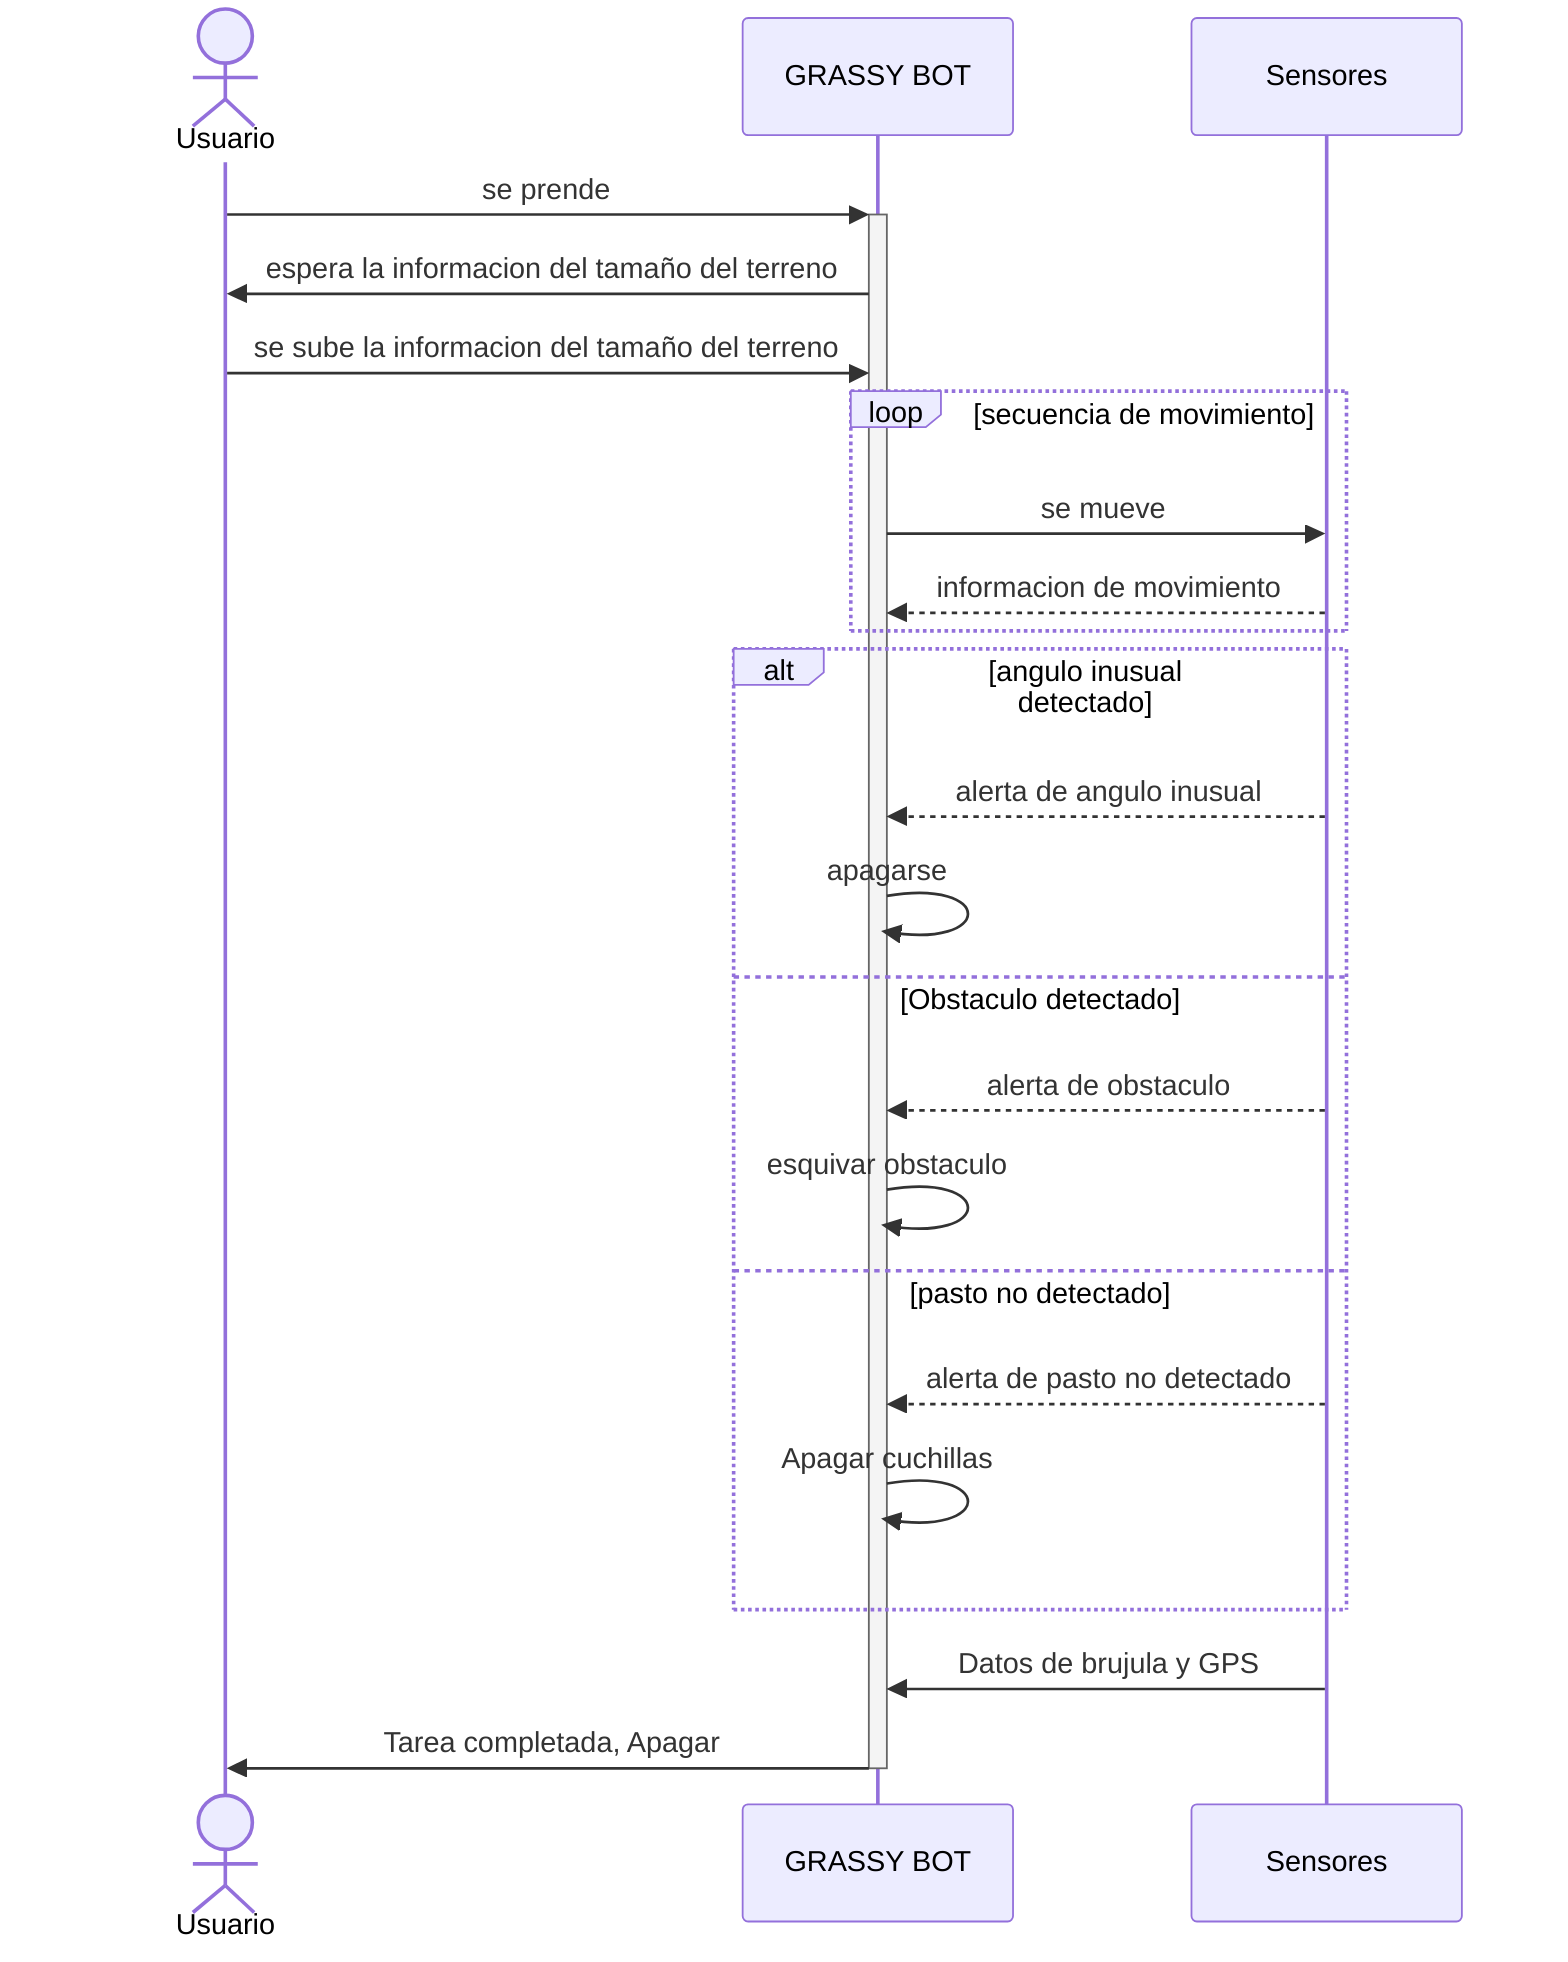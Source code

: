 sequenceDiagram
  actor User as Usuario
  participant Mower as GRASSY BOT
  participant Sensors as Sensores

  User ->>+ Mower: se prende
  Mower ->> User: espera la informacion del tamaño del terreno
  User ->> Mower: se sube la informacion del tamaño del terreno
  loop secuencia de movimiento
    Mower ->> Sensors: se mueve
    Sensors -->> Mower: informacion de movimiento
  end
  alt angulo inusual detectado
    Sensors -->> Mower: alerta de angulo inusual
    Mower ->> Mower: apagarse
  else Obstaculo detectado
    Sensors -->> Mower: alerta de obstaculo
    Mower ->> Mower: esquivar obstaculo
  else pasto no detectado
    Sensors -->> Mower: alerta de pasto no detectado
    Mower ->> Mower: Apagar cuchillas
  end
  Sensors ->> Mower: Datos de brujula y GPS
  Mower ->>- User: Tarea completada, Apagar